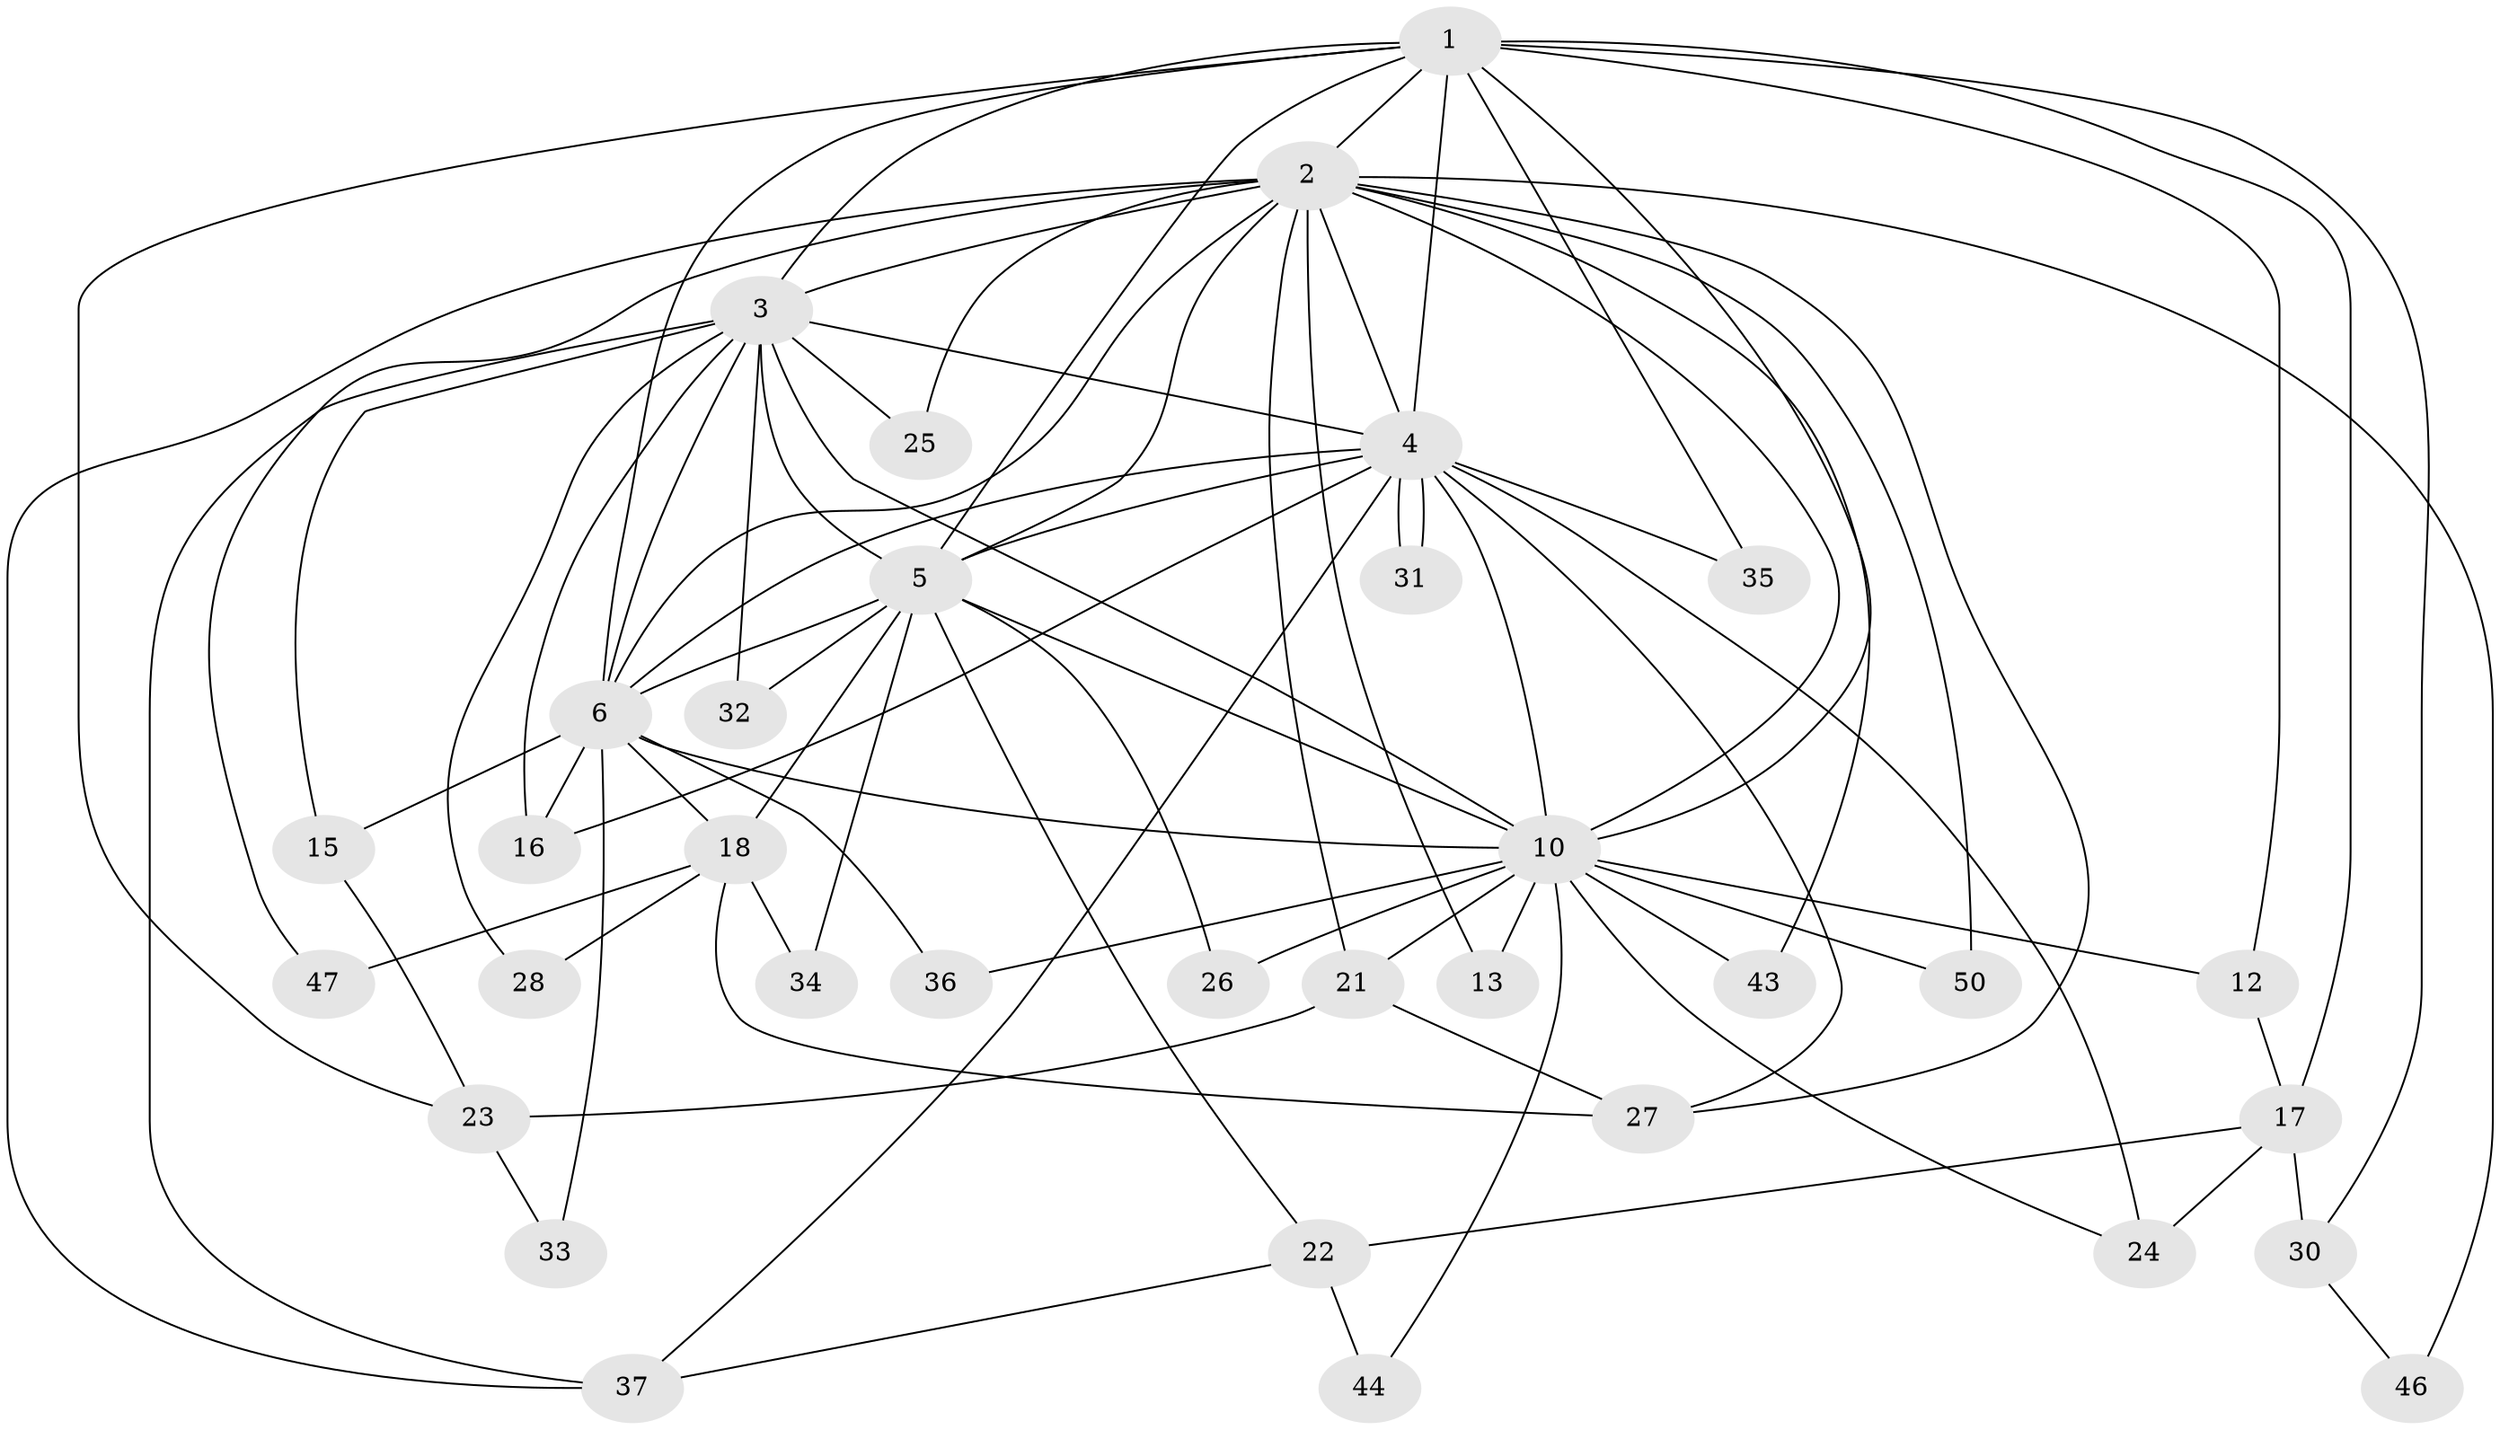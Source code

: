 // Generated by graph-tools (version 1.1) at 2025/23/03/03/25 07:23:38]
// undirected, 34 vertices, 82 edges
graph export_dot {
graph [start="1"]
  node [color=gray90,style=filled];
  1 [super="+14"];
  2 [super="+7"];
  3 [super="+52"];
  4 [super="+8"];
  5 [super="+29"];
  6 [super="+9"];
  10 [super="+11"];
  12;
  13;
  15;
  16 [super="+51"];
  17 [super="+20"];
  18 [super="+19"];
  21 [super="+48"];
  22 [super="+38"];
  23 [super="+41"];
  24 [super="+45"];
  25;
  26;
  27 [super="+49"];
  28;
  30 [super="+39"];
  31;
  32;
  33;
  34;
  35;
  36 [super="+42"];
  37 [super="+40"];
  43;
  44;
  46;
  47;
  50;
  1 -- 2 [weight=2];
  1 -- 3;
  1 -- 4 [weight=2];
  1 -- 5;
  1 -- 6 [weight=2];
  1 -- 10 [weight=2];
  1 -- 12;
  1 -- 17;
  1 -- 23;
  1 -- 35;
  1 -- 30;
  2 -- 3 [weight=2];
  2 -- 4 [weight=4];
  2 -- 5 [weight=2];
  2 -- 6 [weight=4];
  2 -- 10 [weight=2];
  2 -- 13;
  2 -- 25;
  2 -- 27;
  2 -- 37;
  2 -- 46;
  2 -- 47;
  2 -- 50;
  2 -- 43;
  2 -- 21;
  3 -- 4 [weight=3];
  3 -- 5;
  3 -- 6 [weight=2];
  3 -- 10;
  3 -- 15;
  3 -- 25;
  3 -- 28;
  3 -- 32;
  3 -- 37;
  3 -- 16;
  4 -- 5 [weight=2];
  4 -- 6 [weight=4];
  4 -- 10 [weight=2];
  4 -- 24;
  4 -- 31;
  4 -- 31;
  4 -- 35;
  4 -- 37;
  4 -- 16;
  4 -- 27;
  5 -- 6 [weight=2];
  5 -- 10 [weight=2];
  5 -- 18;
  5 -- 22;
  5 -- 26;
  5 -- 34;
  5 -- 32;
  6 -- 10 [weight=3];
  6 -- 33;
  6 -- 36 [weight=2];
  6 -- 15;
  6 -- 16;
  6 -- 18 [weight=2];
  10 -- 12;
  10 -- 21;
  10 -- 24;
  10 -- 26;
  10 -- 36;
  10 -- 43;
  10 -- 44;
  10 -- 50;
  10 -- 13;
  12 -- 17;
  15 -- 23;
  17 -- 22;
  17 -- 30 [weight=2];
  17 -- 24;
  18 -- 28;
  18 -- 34;
  18 -- 47;
  18 -- 27;
  21 -- 23;
  21 -- 27;
  22 -- 44;
  22 -- 37;
  23 -- 33;
  30 -- 46;
}
